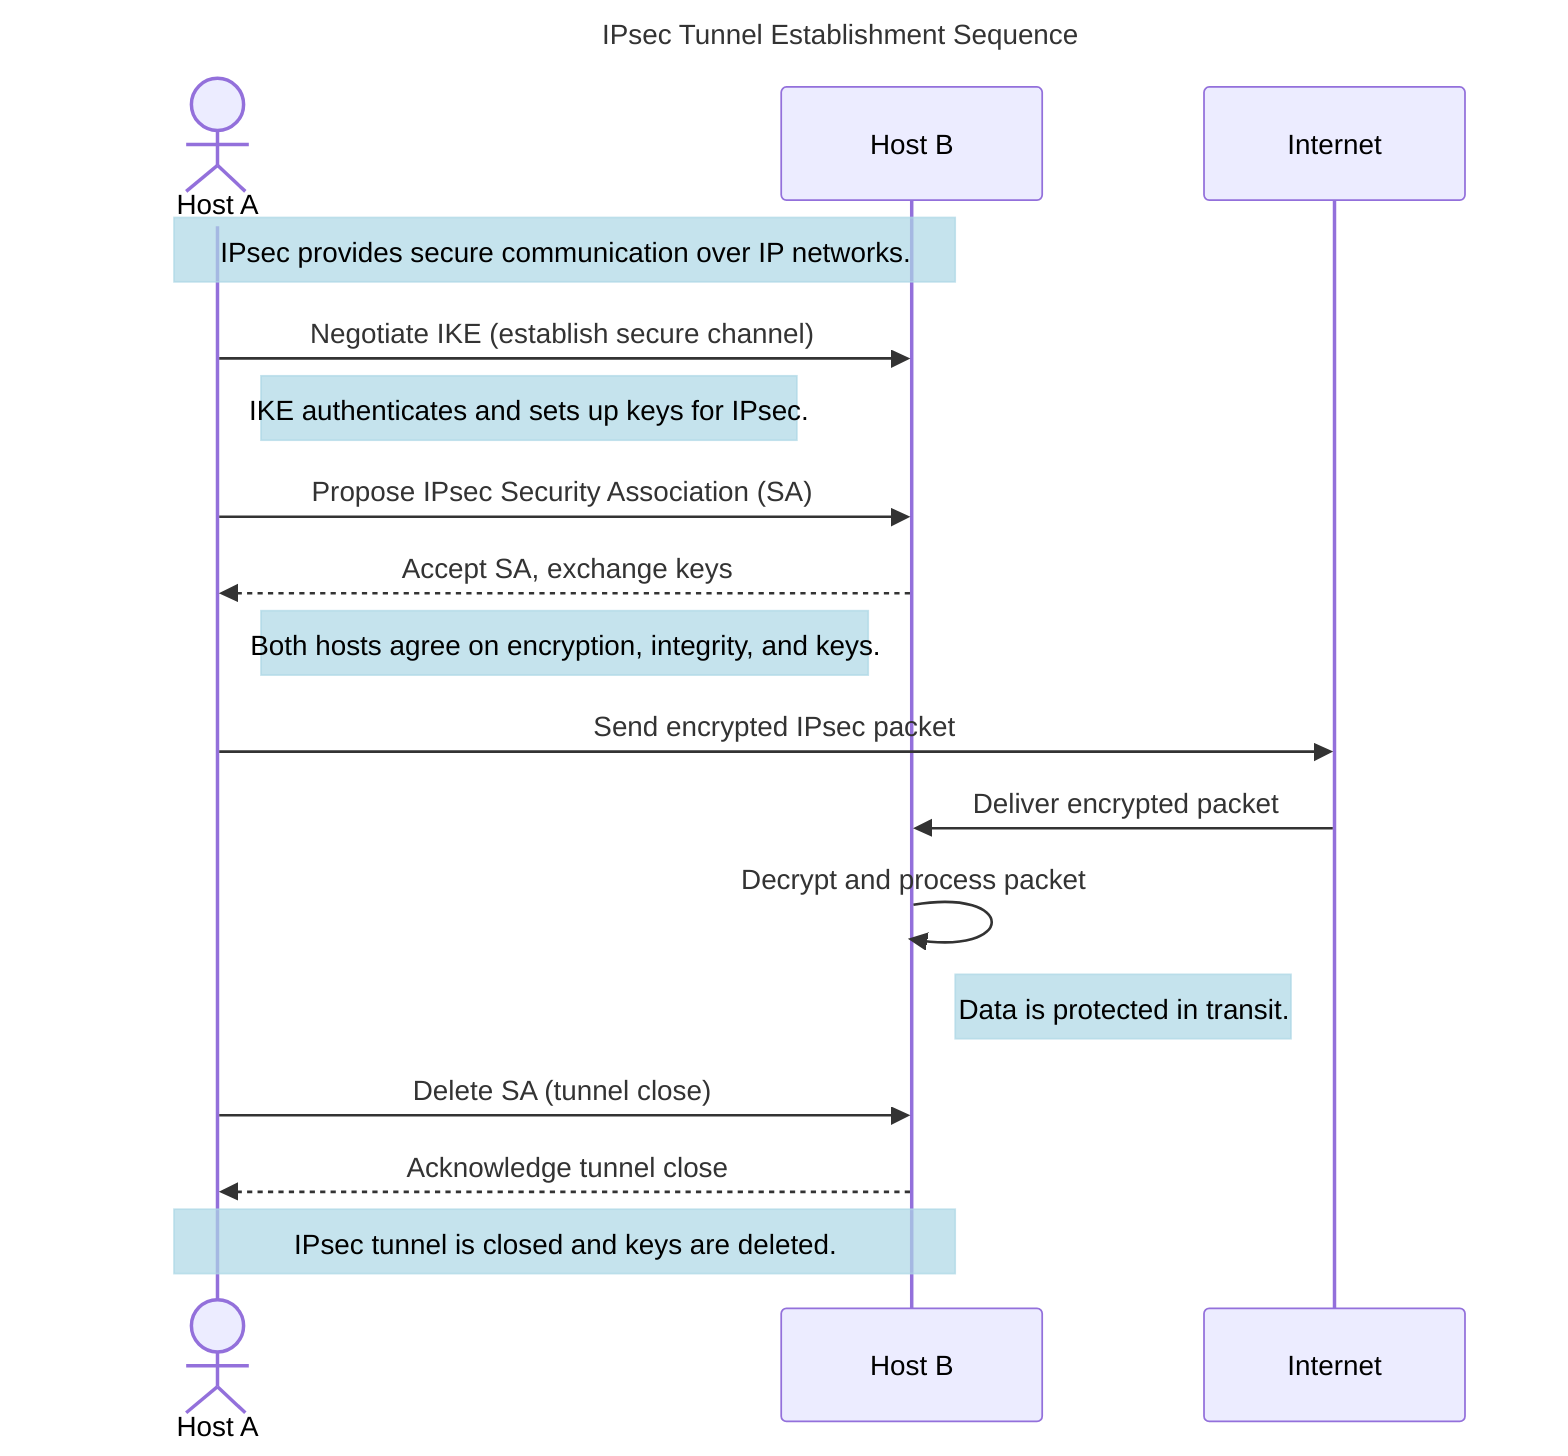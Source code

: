 %%{
  init: {
    'themeVariables': {
      'noteBkgColor': 'rgba(173, 216, 230, 0.7)',
      'noteBorderColor': 'rgba(173, 216, 230, 0.7)',
      'noteTextColor': '#000000'
    }
  }
}%%

sequenceDiagram
    title IPsec Tunnel Establishment Sequence

    actor HostA as Host A
    participant HostB as Host B
    participant Network as Internet

    Note over HostA,HostB: IPsec provides secure communication over IP networks.

    %% 1. IKE Phase 1 (see IKE_Sequence.mmd for details)
    HostA->>HostB: Negotiate IKE (establish secure channel)
    Note right of HostA: IKE authenticates and sets up keys for IPsec.

    %% 2. IPsec SA Establishment
    HostA->>HostB: Propose IPsec Security Association (SA)
    HostB-->>HostA: Accept SA, exchange keys
    Note left of HostB: Both hosts agree on encryption, integrity, and keys.

    %% 3. Data Transfer
    HostA->>Network: Send encrypted IPsec packet
    Network->>HostB: Deliver encrypted packet
    HostB->>HostB: Decrypt and process packet
    Note right of HostB: Data is protected in transit.

    %% 4. Tunnel Teardown
    HostA->>HostB: Delete SA (tunnel close)
    HostB-->>HostA: Acknowledge tunnel close
    Note over HostA,HostB: IPsec tunnel is closed and keys are deleted.